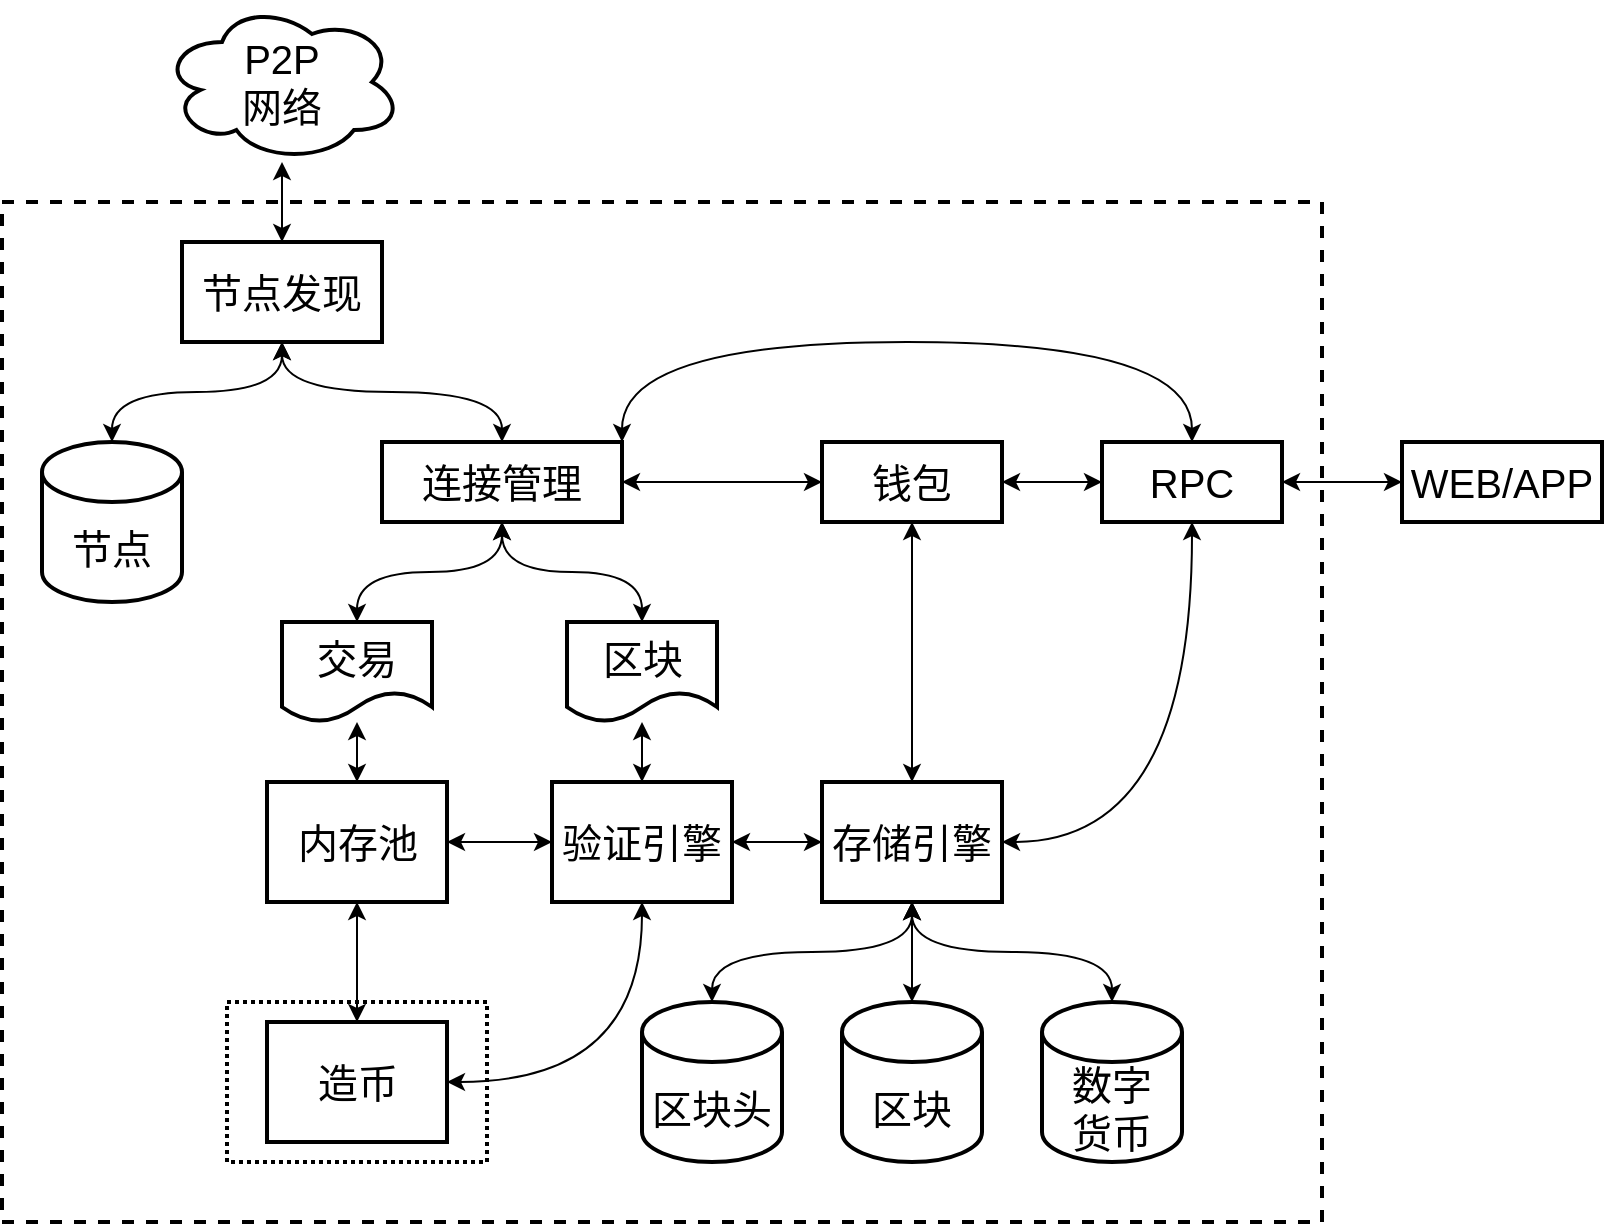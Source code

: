 <mxfile version="14.5.10" type="github">
  <diagram id="kO-ziCeEcmC-jkOYy7A9" name="Page-1">
    <mxGraphModel dx="1106" dy="1014" grid="1" gridSize="10" guides="1" tooltips="1" connect="1" arrows="1" fold="1" page="0" pageScale="1" pageWidth="827" pageHeight="1169" math="0" shadow="0">
      <root>
        <mxCell id="0" />
        <mxCell id="1" parent="0" />
        <mxCell id="Fa2bvCt-snTJg5LQXZlS-63" value="" style="rounded=0;whiteSpace=wrap;html=1;strokeWidth=2;dashed=1;" vertex="1" parent="1">
          <mxGeometry x="160" y="50" width="660" height="510" as="geometry" />
        </mxCell>
        <mxCell id="Fa2bvCt-snTJg5LQXZlS-29" style="edgeStyle=orthogonalEdgeStyle;curved=1;rounded=0;orthogonalLoop=1;jettySize=auto;html=1;exitX=0.5;exitY=1;exitDx=0;exitDy=0;entryX=0.5;entryY=0;entryDx=0;entryDy=0;entryPerimeter=0;startArrow=classic;startFill=1;" edge="1" parent="1" source="Fa2bvCt-snTJg5LQXZlS-1" target="Fa2bvCt-snTJg5LQXZlS-4">
          <mxGeometry relative="1" as="geometry" />
        </mxCell>
        <mxCell id="Fa2bvCt-snTJg5LQXZlS-30" style="edgeStyle=orthogonalEdgeStyle;curved=1;rounded=0;orthogonalLoop=1;jettySize=auto;html=1;exitX=0.5;exitY=1;exitDx=0;exitDy=0;entryX=0.5;entryY=0;entryDx=0;entryDy=0;startArrow=classic;startFill=1;" edge="1" parent="1" source="Fa2bvCt-snTJg5LQXZlS-1" target="Fa2bvCt-snTJg5LQXZlS-3">
          <mxGeometry relative="1" as="geometry" />
        </mxCell>
        <mxCell id="Fa2bvCt-snTJg5LQXZlS-1" value="&lt;font style=&quot;font-size: 20px&quot;&gt;节点发现&lt;/font&gt;" style="rounded=0;whiteSpace=wrap;html=1;strokeWidth=2;" vertex="1" parent="1">
          <mxGeometry x="250" y="70" width="100" height="50" as="geometry" />
        </mxCell>
        <mxCell id="Fa2bvCt-snTJg5LQXZlS-35" style="edgeStyle=orthogonalEdgeStyle;curved=1;rounded=0;orthogonalLoop=1;jettySize=auto;html=1;exitX=1;exitY=0.5;exitDx=0;exitDy=0;startArrow=classic;startFill=1;" edge="1" parent="1" source="Fa2bvCt-snTJg5LQXZlS-3" target="Fa2bvCt-snTJg5LQXZlS-5">
          <mxGeometry relative="1" as="geometry" />
        </mxCell>
        <mxCell id="Fa2bvCt-snTJg5LQXZlS-44" style="edgeStyle=orthogonalEdgeStyle;curved=1;rounded=0;orthogonalLoop=1;jettySize=auto;html=1;exitX=0.5;exitY=1;exitDx=0;exitDy=0;entryX=0.5;entryY=0;entryDx=0;entryDy=0;startArrow=classic;startFill=1;" edge="1" parent="1" source="Fa2bvCt-snTJg5LQXZlS-3" target="Fa2bvCt-snTJg5LQXZlS-14">
          <mxGeometry relative="1" as="geometry" />
        </mxCell>
        <mxCell id="Fa2bvCt-snTJg5LQXZlS-45" style="edgeStyle=orthogonalEdgeStyle;curved=1;rounded=0;orthogonalLoop=1;jettySize=auto;html=1;exitX=0.5;exitY=1;exitDx=0;exitDy=0;entryX=0.5;entryY=0;entryDx=0;entryDy=0;startArrow=classic;startFill=1;" edge="1" parent="1" source="Fa2bvCt-snTJg5LQXZlS-3" target="Fa2bvCt-snTJg5LQXZlS-15">
          <mxGeometry relative="1" as="geometry" />
        </mxCell>
        <mxCell id="Fa2bvCt-snTJg5LQXZlS-3" value="&lt;font style=&quot;font-size: 20px&quot;&gt;连接管理&lt;/font&gt;" style="rounded=0;whiteSpace=wrap;html=1;strokeWidth=2;" vertex="1" parent="1">
          <mxGeometry x="350" y="170" width="120" height="40" as="geometry" />
        </mxCell>
        <mxCell id="Fa2bvCt-snTJg5LQXZlS-4" value="&lt;font style=&quot;font-size: 20px&quot;&gt;节点&lt;/font&gt;" style="shape=cylinder3;whiteSpace=wrap;html=1;boundedLbl=1;backgroundOutline=1;size=15;strokeWidth=2;" vertex="1" parent="1">
          <mxGeometry x="180" y="170" width="70" height="80" as="geometry" />
        </mxCell>
        <mxCell id="Fa2bvCt-snTJg5LQXZlS-36" style="edgeStyle=orthogonalEdgeStyle;curved=1;rounded=0;orthogonalLoop=1;jettySize=auto;html=1;exitX=1;exitY=0.5;exitDx=0;exitDy=0;entryX=0;entryY=0.5;entryDx=0;entryDy=0;startArrow=classic;startFill=1;" edge="1" parent="1" source="Fa2bvCt-snTJg5LQXZlS-5" target="Fa2bvCt-snTJg5LQXZlS-6">
          <mxGeometry relative="1" as="geometry" />
        </mxCell>
        <mxCell id="Fa2bvCt-snTJg5LQXZlS-54" style="edgeStyle=orthogonalEdgeStyle;curved=1;rounded=0;orthogonalLoop=1;jettySize=auto;html=1;exitX=0.5;exitY=1;exitDx=0;exitDy=0;entryX=0.5;entryY=0;entryDx=0;entryDy=0;startArrow=classic;startFill=1;" edge="1" parent="1" source="Fa2bvCt-snTJg5LQXZlS-5" target="Fa2bvCt-snTJg5LQXZlS-20">
          <mxGeometry relative="1" as="geometry" />
        </mxCell>
        <mxCell id="Fa2bvCt-snTJg5LQXZlS-5" value="&lt;font style=&quot;font-size: 20px&quot;&gt;钱包&lt;/font&gt;" style="rounded=0;whiteSpace=wrap;html=1;strokeWidth=2;" vertex="1" parent="1">
          <mxGeometry x="570" y="170" width="90" height="40" as="geometry" />
        </mxCell>
        <mxCell id="Fa2bvCt-snTJg5LQXZlS-37" style="edgeStyle=orthogonalEdgeStyle;curved=1;rounded=0;orthogonalLoop=1;jettySize=auto;html=1;exitX=1;exitY=0.5;exitDx=0;exitDy=0;entryX=0;entryY=0.5;entryDx=0;entryDy=0;startArrow=classic;startFill=1;" edge="1" parent="1" source="Fa2bvCt-snTJg5LQXZlS-6" target="Fa2bvCt-snTJg5LQXZlS-7">
          <mxGeometry relative="1" as="geometry" />
        </mxCell>
        <mxCell id="Fa2bvCt-snTJg5LQXZlS-57" style="edgeStyle=orthogonalEdgeStyle;curved=1;rounded=0;orthogonalLoop=1;jettySize=auto;html=1;exitX=0.5;exitY=0;exitDx=0;exitDy=0;entryX=1;entryY=0;entryDx=0;entryDy=0;startArrow=classic;startFill=1;" edge="1" parent="1" source="Fa2bvCt-snTJg5LQXZlS-6" target="Fa2bvCt-snTJg5LQXZlS-3">
          <mxGeometry relative="1" as="geometry">
            <Array as="points">
              <mxPoint x="755" y="120" />
              <mxPoint x="470" y="120" />
            </Array>
          </mxGeometry>
        </mxCell>
        <mxCell id="Fa2bvCt-snTJg5LQXZlS-6" value="&lt;font style=&quot;font-size: 20px&quot;&gt;RPC&lt;/font&gt;" style="rounded=0;whiteSpace=wrap;html=1;strokeWidth=2;" vertex="1" parent="1">
          <mxGeometry x="710" y="170" width="90" height="40" as="geometry" />
        </mxCell>
        <mxCell id="Fa2bvCt-snTJg5LQXZlS-7" value="&lt;font style=&quot;font-size: 20px&quot;&gt;WEB/APP&lt;/font&gt;" style="rounded=0;whiteSpace=wrap;html=1;strokeWidth=2;" vertex="1" parent="1">
          <mxGeometry x="860" y="170" width="100" height="40" as="geometry" />
        </mxCell>
        <mxCell id="Fa2bvCt-snTJg5LQXZlS-14" value="&lt;font style=&quot;font-size: 20px&quot;&gt;交易&lt;/font&gt;" style="shape=document;whiteSpace=wrap;html=1;boundedLbl=1;strokeWidth=2;" vertex="1" parent="1">
          <mxGeometry x="300" y="260" width="75" height="50" as="geometry" />
        </mxCell>
        <mxCell id="Fa2bvCt-snTJg5LQXZlS-15" value="&lt;font style=&quot;font-size: 20px&quot;&gt;区块&lt;/font&gt;" style="shape=document;whiteSpace=wrap;html=1;boundedLbl=1;strokeWidth=2;" vertex="1" parent="1">
          <mxGeometry x="442.5" y="260" width="75" height="50" as="geometry" />
        </mxCell>
        <mxCell id="Fa2bvCt-snTJg5LQXZlS-46" style="edgeStyle=orthogonalEdgeStyle;curved=1;rounded=0;orthogonalLoop=1;jettySize=auto;html=1;exitX=0.5;exitY=1;exitDx=0;exitDy=0;entryX=0.5;entryY=0;entryDx=0;entryDy=0;startArrow=classic;startFill=1;" edge="1" parent="1" source="Fa2bvCt-snTJg5LQXZlS-16" target="Fa2bvCt-snTJg5LQXZlS-21">
          <mxGeometry relative="1" as="geometry" />
        </mxCell>
        <mxCell id="Fa2bvCt-snTJg5LQXZlS-60" style="edgeStyle=orthogonalEdgeStyle;curved=1;rounded=0;orthogonalLoop=1;jettySize=auto;html=1;exitX=0.5;exitY=0;exitDx=0;exitDy=0;startArrow=classic;startFill=1;" edge="1" parent="1" source="Fa2bvCt-snTJg5LQXZlS-16" target="Fa2bvCt-snTJg5LQXZlS-14">
          <mxGeometry relative="1" as="geometry" />
        </mxCell>
        <mxCell id="Fa2bvCt-snTJg5LQXZlS-16" value="&lt;font style=&quot;font-size: 20px&quot;&gt;内存池&lt;/font&gt;" style="rounded=0;whiteSpace=wrap;html=1;strokeWidth=2;" vertex="1" parent="1">
          <mxGeometry x="292.5" y="340" width="90" height="60" as="geometry" />
        </mxCell>
        <mxCell id="Fa2bvCt-snTJg5LQXZlS-41" style="edgeStyle=orthogonalEdgeStyle;curved=1;rounded=0;orthogonalLoop=1;jettySize=auto;html=1;exitX=1;exitY=0.5;exitDx=0;exitDy=0;entryX=0;entryY=0.5;entryDx=0;entryDy=0;startArrow=classic;startFill=1;" edge="1" parent="1" source="Fa2bvCt-snTJg5LQXZlS-19" target="Fa2bvCt-snTJg5LQXZlS-20">
          <mxGeometry relative="1" as="geometry" />
        </mxCell>
        <mxCell id="Fa2bvCt-snTJg5LQXZlS-43" style="edgeStyle=orthogonalEdgeStyle;curved=1;rounded=0;orthogonalLoop=1;jettySize=auto;html=1;exitX=0;exitY=0.5;exitDx=0;exitDy=0;entryX=1;entryY=0.5;entryDx=0;entryDy=0;startArrow=classic;startFill=1;" edge="1" parent="1" source="Fa2bvCt-snTJg5LQXZlS-19" target="Fa2bvCt-snTJg5LQXZlS-16">
          <mxGeometry relative="1" as="geometry" />
        </mxCell>
        <mxCell id="Fa2bvCt-snTJg5LQXZlS-61" style="edgeStyle=orthogonalEdgeStyle;curved=1;rounded=0;orthogonalLoop=1;jettySize=auto;html=1;exitX=0.5;exitY=0;exitDx=0;exitDy=0;startArrow=classic;startFill=1;" edge="1" parent="1" source="Fa2bvCt-snTJg5LQXZlS-19" target="Fa2bvCt-snTJg5LQXZlS-15">
          <mxGeometry relative="1" as="geometry" />
        </mxCell>
        <mxCell id="Fa2bvCt-snTJg5LQXZlS-19" value="&lt;font style=&quot;font-size: 20px&quot;&gt;验证引擎&lt;/font&gt;" style="rounded=0;whiteSpace=wrap;html=1;strokeWidth=2;" vertex="1" parent="1">
          <mxGeometry x="435" y="340" width="90" height="60" as="geometry" />
        </mxCell>
        <mxCell id="Fa2bvCt-snTJg5LQXZlS-48" style="edgeStyle=orthogonalEdgeStyle;curved=1;rounded=0;orthogonalLoop=1;jettySize=auto;html=1;exitX=0.5;exitY=1;exitDx=0;exitDy=0;startArrow=classic;startFill=1;" edge="1" parent="1" source="Fa2bvCt-snTJg5LQXZlS-20" target="Fa2bvCt-snTJg5LQXZlS-22">
          <mxGeometry relative="1" as="geometry" />
        </mxCell>
        <mxCell id="Fa2bvCt-snTJg5LQXZlS-49" style="edgeStyle=orthogonalEdgeStyle;curved=1;rounded=0;orthogonalLoop=1;jettySize=auto;html=1;exitX=0.5;exitY=1;exitDx=0;exitDy=0;entryX=0.5;entryY=0;entryDx=0;entryDy=0;entryPerimeter=0;startArrow=classic;startFill=1;" edge="1" parent="1" source="Fa2bvCt-snTJg5LQXZlS-20" target="Fa2bvCt-snTJg5LQXZlS-23">
          <mxGeometry relative="1" as="geometry" />
        </mxCell>
        <mxCell id="Fa2bvCt-snTJg5LQXZlS-50" style="edgeStyle=orthogonalEdgeStyle;curved=1;rounded=0;orthogonalLoop=1;jettySize=auto;html=1;exitX=0.5;exitY=1;exitDx=0;exitDy=0;entryX=0.5;entryY=0;entryDx=0;entryDy=0;entryPerimeter=0;startArrow=classic;startFill=1;" edge="1" parent="1" source="Fa2bvCt-snTJg5LQXZlS-20" target="Fa2bvCt-snTJg5LQXZlS-24">
          <mxGeometry relative="1" as="geometry" />
        </mxCell>
        <mxCell id="Fa2bvCt-snTJg5LQXZlS-56" style="edgeStyle=orthogonalEdgeStyle;curved=1;rounded=0;orthogonalLoop=1;jettySize=auto;html=1;exitX=1;exitY=0.5;exitDx=0;exitDy=0;startArrow=classic;startFill=1;" edge="1" parent="1" source="Fa2bvCt-snTJg5LQXZlS-20" target="Fa2bvCt-snTJg5LQXZlS-6">
          <mxGeometry relative="1" as="geometry" />
        </mxCell>
        <mxCell id="Fa2bvCt-snTJg5LQXZlS-20" value="&lt;font style=&quot;font-size: 20px&quot;&gt;存储引擎&lt;/font&gt;" style="rounded=0;whiteSpace=wrap;html=1;strokeWidth=2;" vertex="1" parent="1">
          <mxGeometry x="570" y="340" width="90" height="60" as="geometry" />
        </mxCell>
        <mxCell id="Fa2bvCt-snTJg5LQXZlS-47" style="edgeStyle=orthogonalEdgeStyle;curved=1;rounded=0;orthogonalLoop=1;jettySize=auto;html=1;exitX=1;exitY=0.5;exitDx=0;exitDy=0;entryX=0.5;entryY=1;entryDx=0;entryDy=0;startArrow=classic;startFill=1;" edge="1" parent="1" source="Fa2bvCt-snTJg5LQXZlS-21" target="Fa2bvCt-snTJg5LQXZlS-19">
          <mxGeometry relative="1" as="geometry" />
        </mxCell>
        <mxCell id="Fa2bvCt-snTJg5LQXZlS-21" value="&lt;font style=&quot;font-size: 20px&quot;&gt;造币&lt;/font&gt;" style="rounded=0;whiteSpace=wrap;html=1;strokeWidth=2;" vertex="1" parent="1">
          <mxGeometry x="292.5" y="460" width="90" height="60" as="geometry" />
        </mxCell>
        <mxCell id="Fa2bvCt-snTJg5LQXZlS-22" value="&lt;font style=&quot;font-size: 20px&quot;&gt;区块头&lt;/font&gt;" style="shape=cylinder3;whiteSpace=wrap;html=1;boundedLbl=1;backgroundOutline=1;size=15;strokeWidth=2;" vertex="1" parent="1">
          <mxGeometry x="480" y="450" width="70" height="80" as="geometry" />
        </mxCell>
        <mxCell id="Fa2bvCt-snTJg5LQXZlS-23" value="&lt;font style=&quot;font-size: 20px&quot;&gt;区块&lt;/font&gt;" style="shape=cylinder3;whiteSpace=wrap;html=1;boundedLbl=1;backgroundOutline=1;size=15;strokeWidth=2;" vertex="1" parent="1">
          <mxGeometry x="580" y="450" width="70" height="80" as="geometry" />
        </mxCell>
        <mxCell id="Fa2bvCt-snTJg5LQXZlS-24" value="&lt;font style=&quot;font-size: 20px&quot;&gt;数字&lt;br&gt;货币&lt;/font&gt;" style="shape=cylinder3;whiteSpace=wrap;html=1;boundedLbl=1;backgroundOutline=1;size=15;strokeWidth=2;" vertex="1" parent="1">
          <mxGeometry x="680" y="450" width="70" height="80" as="geometry" />
        </mxCell>
        <mxCell id="Fa2bvCt-snTJg5LQXZlS-59" value="" style="edgeStyle=orthogonalEdgeStyle;curved=1;rounded=0;orthogonalLoop=1;jettySize=auto;html=1;startArrow=classic;startFill=1;" edge="1" parent="1" source="Fa2bvCt-snTJg5LQXZlS-25" target="Fa2bvCt-snTJg5LQXZlS-1">
          <mxGeometry relative="1" as="geometry" />
        </mxCell>
        <mxCell id="Fa2bvCt-snTJg5LQXZlS-25" value="&lt;font style=&quot;font-size: 20px&quot;&gt;P2P&lt;br&gt;网络&lt;/font&gt;" style="ellipse;shape=cloud;whiteSpace=wrap;html=1;strokeWidth=2;" vertex="1" parent="1">
          <mxGeometry x="240" y="-50" width="120" height="80" as="geometry" />
        </mxCell>
        <mxCell id="Fa2bvCt-snTJg5LQXZlS-64" value="" style="rounded=0;whiteSpace=wrap;html=1;dashed=1;strokeWidth=2;fillColor=none;dashPattern=1 1;" vertex="1" parent="1">
          <mxGeometry x="272.5" y="450" width="130" height="80" as="geometry" />
        </mxCell>
      </root>
    </mxGraphModel>
  </diagram>
</mxfile>
